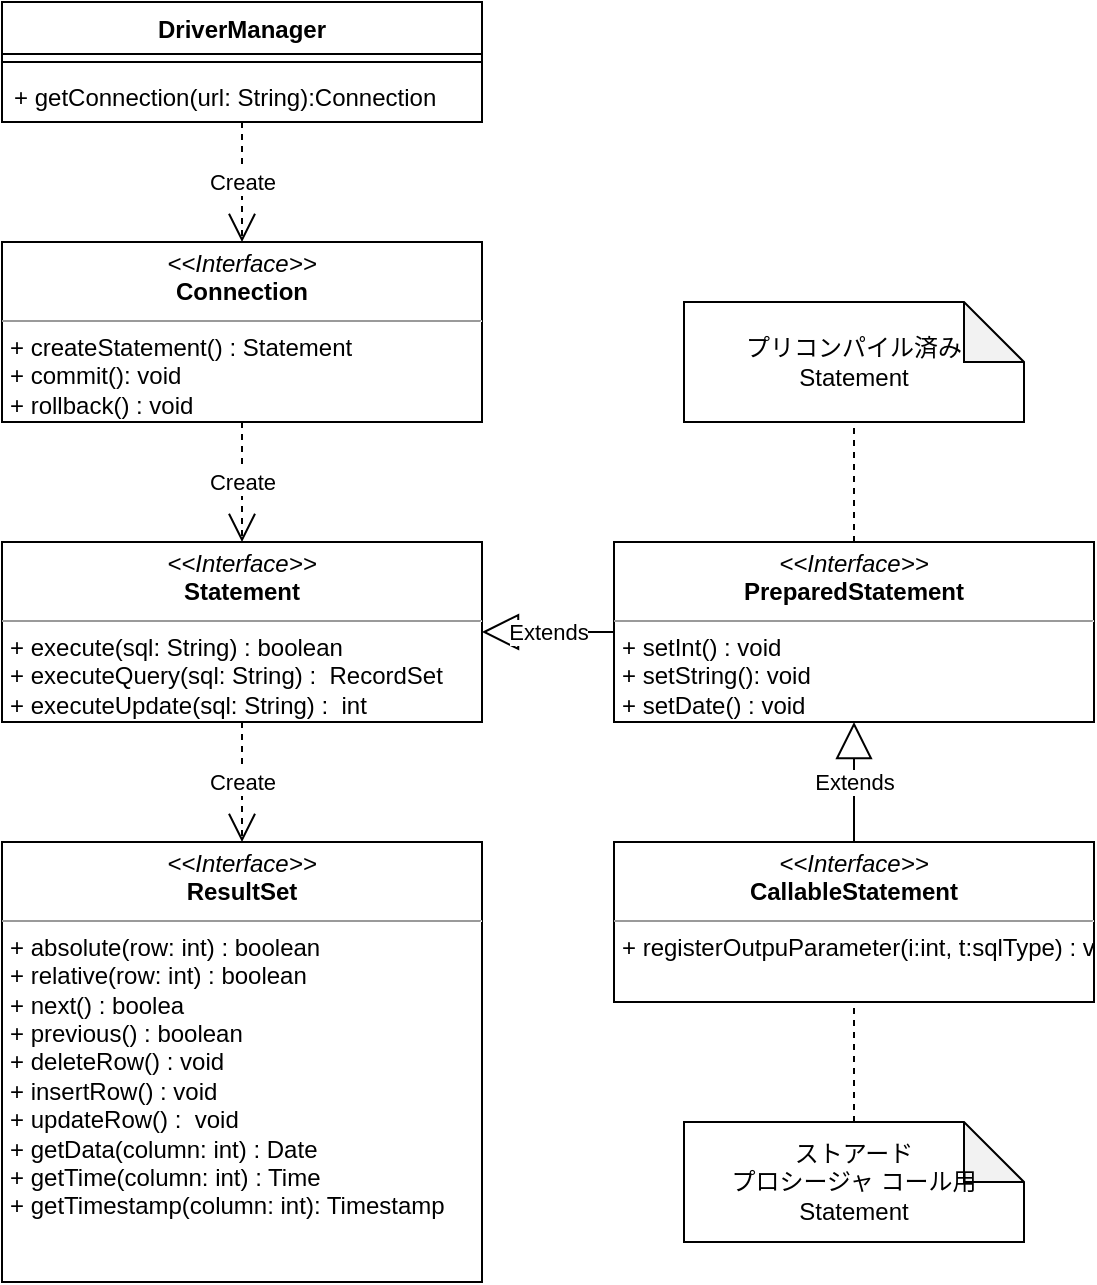 <mxfile version="14.6.13" type="device"><diagram id="C5RBs43oDa-KdzZeNtuy" name="Page-1"><mxGraphModel dx="1086" dy="1975" grid="1" gridSize="10" guides="1" tooltips="1" connect="1" arrows="1" fold="1" page="1" pageScale="1" pageWidth="827" pageHeight="1169" math="0" shadow="0"><root><mxCell id="WIyWlLk6GJQsqaUBKTNV-0"/><mxCell id="WIyWlLk6GJQsqaUBKTNV-1" parent="WIyWlLk6GJQsqaUBKTNV-0"/><mxCell id="vGc9YAC7ABcrmlLYxvqb-1" value="DriverManager" style="swimlane;fontStyle=1;align=center;verticalAlign=top;childLayout=stackLayout;horizontal=1;startSize=26;horizontalStack=0;resizeParent=1;resizeParentMax=0;resizeLast=0;collapsible=1;marginBottom=0;" parent="WIyWlLk6GJQsqaUBKTNV-1" vertex="1"><mxGeometry x="174" y="-1080" width="240" height="60" as="geometry"/></mxCell><mxCell id="vGc9YAC7ABcrmlLYxvqb-3" value="" style="line;strokeWidth=1;fillColor=none;align=left;verticalAlign=middle;spacingTop=-1;spacingLeft=3;spacingRight=3;rotatable=0;labelPosition=right;points=[];portConstraint=eastwest;" parent="vGc9YAC7ABcrmlLYxvqb-1" vertex="1"><mxGeometry y="26" width="240" height="8" as="geometry"/></mxCell><mxCell id="vGc9YAC7ABcrmlLYxvqb-4" value="+ getConnection(url: String):Connection&#10;" style="text;strokeColor=none;fillColor=none;align=left;verticalAlign=top;spacingLeft=4;spacingRight=4;overflow=hidden;rotatable=0;points=[[0,0.5],[1,0.5]];portConstraint=eastwest;" parent="vGc9YAC7ABcrmlLYxvqb-1" vertex="1"><mxGeometry y="34" width="240" height="26" as="geometry"/></mxCell><mxCell id="vGc9YAC7ABcrmlLYxvqb-14" value="&lt;p style=&quot;margin: 0px ; margin-top: 4px ; text-align: center&quot;&gt;&lt;i&gt;&amp;lt;&amp;lt;Interface&amp;gt;&amp;gt;&lt;/i&gt;&lt;br&gt;&lt;b&gt;Connection&lt;/b&gt;&lt;/p&gt;&lt;hr size=&quot;1&quot;&gt;&lt;p style=&quot;margin: 0px ; margin-left: 4px&quot;&gt;&lt;/p&gt;&lt;p style=&quot;margin: 0px ; margin-left: 4px&quot;&gt;+ createStatement() : Statement&lt;/p&gt;&lt;p style=&quot;margin: 0px ; margin-left: 4px&quot;&gt;+ commit(): void&lt;/p&gt;&lt;p style=&quot;margin: 0px ; margin-left: 4px&quot;&gt;+ rollback() : void&lt;/p&gt;" style="verticalAlign=top;align=left;overflow=fill;fontSize=12;fontFamily=Helvetica;html=1;" parent="WIyWlLk6GJQsqaUBKTNV-1" vertex="1"><mxGeometry x="174" y="-960" width="240" height="90" as="geometry"/></mxCell><mxCell id="vGc9YAC7ABcrmlLYxvqb-15" value="Create" style="endArrow=open;endSize=12;dashed=1;html=1;exitX=0.5;exitY=1;exitDx=0;exitDy=0;exitPerimeter=0;" parent="WIyWlLk6GJQsqaUBKTNV-1" source="vGc9YAC7ABcrmlLYxvqb-4" target="vGc9YAC7ABcrmlLYxvqb-14" edge="1"><mxGeometry width="160" relative="1" as="geometry"><mxPoint x="274" y="-830" as="sourcePoint"/><mxPoint x="434" y="-830" as="targetPoint"/></mxGeometry></mxCell><mxCell id="vGc9YAC7ABcrmlLYxvqb-16" value="&lt;p style=&quot;margin: 0px ; margin-top: 4px ; text-align: center&quot;&gt;&lt;i&gt;&amp;lt;&amp;lt;Interface&amp;gt;&amp;gt;&lt;/i&gt;&lt;br&gt;&lt;b&gt;Statement&lt;/b&gt;&lt;/p&gt;&lt;hr size=&quot;1&quot;&gt;&lt;p style=&quot;margin: 0px ; margin-left: 4px&quot;&gt;&lt;/p&gt;&lt;p style=&quot;margin: 0px ; margin-left: 4px&quot;&gt;+ execute(sql: String) : boolean&lt;/p&gt;&lt;p style=&quot;margin: 0px ; margin-left: 4px&quot;&gt;&lt;span&gt;+ executeQuery(sql: String) :&amp;nbsp; RecordSet&lt;/span&gt;&lt;/p&gt;&lt;p style=&quot;margin: 0px ; margin-left: 4px&quot;&gt;&lt;span&gt;+ executeUpdate(sql: String) :&amp;nbsp; int&lt;/span&gt;&lt;/p&gt;" style="verticalAlign=top;align=left;overflow=fill;fontSize=12;fontFamily=Helvetica;html=1;" parent="WIyWlLk6GJQsqaUBKTNV-1" vertex="1"><mxGeometry x="174" y="-810" width="240" height="90" as="geometry"/></mxCell><mxCell id="vGc9YAC7ABcrmlLYxvqb-17" value="Create" style="endArrow=open;endSize=12;dashed=1;html=1;exitX=0.5;exitY=1;exitDx=0;exitDy=0;" parent="WIyWlLk6GJQsqaUBKTNV-1" source="vGc9YAC7ABcrmlLYxvqb-14" target="vGc9YAC7ABcrmlLYxvqb-16" edge="1"><mxGeometry width="160" relative="1" as="geometry"><mxPoint x="304" y="-1010" as="sourcePoint"/><mxPoint x="304" y="-950" as="targetPoint"/></mxGeometry></mxCell><mxCell id="vGc9YAC7ABcrmlLYxvqb-18" value="&lt;p style=&quot;margin: 0px ; margin-top: 4px ; text-align: center&quot;&gt;&lt;i&gt;&amp;lt;&amp;lt;Interface&amp;gt;&amp;gt;&lt;/i&gt;&lt;br&gt;&lt;b&gt;ResultSet&lt;/b&gt;&lt;/p&gt;&lt;hr size=&quot;1&quot;&gt;&lt;p style=&quot;margin: 0px ; margin-left: 4px&quot;&gt;&lt;/p&gt;&lt;p style=&quot;margin: 0px ; margin-left: 4px&quot;&gt;+ absolute(row: int) : boolean&lt;/p&gt;&lt;p style=&quot;margin: 0px ; margin-left: 4px&quot;&gt;&lt;span&gt;+ relative(row: int) : boolean&lt;/span&gt;&lt;/p&gt;&lt;p style=&quot;margin: 0px ; margin-left: 4px&quot;&gt;&lt;span&gt;+ next() : boolea&lt;/span&gt;&lt;/p&gt;&lt;p style=&quot;margin: 0px ; margin-left: 4px&quot;&gt;&lt;span&gt;+ previous() : boolean&lt;/span&gt;&lt;/p&gt;&lt;p style=&quot;margin: 0px ; margin-left: 4px&quot;&gt;&lt;span&gt;+ deleteRow() : void&lt;/span&gt;&lt;/p&gt;&lt;p style=&quot;margin: 0px ; margin-left: 4px&quot;&gt;&lt;span&gt;+ insertRow() : void&lt;/span&gt;&lt;/p&gt;&lt;p style=&quot;margin: 0px ; margin-left: 4px&quot;&gt;&lt;span&gt;+ updateRow() :&amp;nbsp; void&lt;/span&gt;&lt;/p&gt;&lt;p style=&quot;margin: 0px ; margin-left: 4px&quot;&gt;&lt;span&gt;+ getData(column: int) : Date&lt;/span&gt;&lt;/p&gt;&lt;p style=&quot;margin: 0px ; margin-left: 4px&quot;&gt;&lt;span&gt;+ getTime(column: int) : Time&lt;/span&gt;&lt;/p&gt;&lt;p style=&quot;margin: 0px ; margin-left: 4px&quot;&gt;&lt;span&gt;+ getTimestamp(column: int): Timestamp&lt;/span&gt;&lt;/p&gt;&lt;p style=&quot;margin: 0px ; margin-left: 4px&quot;&gt;&lt;span&gt;&lt;br&gt;&lt;/span&gt;&lt;/p&gt;&lt;p style=&quot;margin: 0px ; margin-left: 4px&quot;&gt;&lt;span&gt;&lt;br&gt;&lt;/span&gt;&lt;/p&gt;&lt;p style=&quot;margin: 0px ; margin-left: 4px&quot;&gt;&lt;br&gt;&lt;/p&gt;" style="verticalAlign=top;align=left;overflow=fill;fontSize=12;fontFamily=Helvetica;html=1;" parent="WIyWlLk6GJQsqaUBKTNV-1" vertex="1"><mxGeometry x="174" y="-660" width="240" height="220" as="geometry"/></mxCell><mxCell id="vGc9YAC7ABcrmlLYxvqb-19" value="Create" style="endArrow=open;endSize=12;dashed=1;html=1;exitX=0.5;exitY=1;exitDx=0;exitDy=0;entryX=0.5;entryY=0;entryDx=0;entryDy=0;" parent="WIyWlLk6GJQsqaUBKTNV-1" source="vGc9YAC7ABcrmlLYxvqb-16" target="vGc9YAC7ABcrmlLYxvqb-18" edge="1"><mxGeometry width="160" relative="1" as="geometry"><mxPoint x="304" y="-860" as="sourcePoint"/><mxPoint x="304" y="-800" as="targetPoint"/></mxGeometry></mxCell><mxCell id="a_M8wnwP_7cBdw4bLl5g-0" value="&lt;p style=&quot;margin: 0px ; margin-top: 4px ; text-align: center&quot;&gt;&lt;i&gt;&amp;lt;&amp;lt;Interface&amp;gt;&amp;gt;&lt;/i&gt;&lt;br&gt;&lt;b&gt;PreparedStatement&lt;/b&gt;&lt;/p&gt;&lt;hr size=&quot;1&quot;&gt;&lt;p style=&quot;margin: 0px ; margin-left: 4px&quot;&gt;&lt;/p&gt;&lt;p style=&quot;margin: 0px ; margin-left: 4px&quot;&gt;+ setInt() : void&lt;/p&gt;&lt;p style=&quot;margin: 0px ; margin-left: 4px&quot;&gt;+ setString(): void&lt;/p&gt;&lt;p style=&quot;margin: 0px ; margin-left: 4px&quot;&gt;+ setDate() : void&lt;/p&gt;" style="verticalAlign=top;align=left;overflow=fill;fontSize=12;fontFamily=Helvetica;html=1;" vertex="1" parent="WIyWlLk6GJQsqaUBKTNV-1"><mxGeometry x="480" y="-810" width="240" height="90" as="geometry"/></mxCell><mxCell id="a_M8wnwP_7cBdw4bLl5g-1" value="&lt;p style=&quot;margin: 0px ; margin-top: 4px ; text-align: center&quot;&gt;&lt;i&gt;&amp;lt;&amp;lt;Interface&amp;gt;&amp;gt;&lt;/i&gt;&lt;br&gt;&lt;b&gt;CallableStatement&lt;/b&gt;&lt;/p&gt;&lt;hr size=&quot;1&quot;&gt;&lt;p style=&quot;margin: 0px ; margin-left: 4px&quot;&gt;&lt;/p&gt;&lt;p style=&quot;margin: 0px ; margin-left: 4px&quot;&gt;+ registerOutpuParameter(i:int, t:sqlType) : void&lt;/p&gt;&lt;p style=&quot;margin: 0px ; margin-left: 4px&quot;&gt;&lt;br&gt;&lt;/p&gt;" style="verticalAlign=top;align=left;overflow=fill;fontSize=12;fontFamily=Helvetica;html=1;" vertex="1" parent="WIyWlLk6GJQsqaUBKTNV-1"><mxGeometry x="480" y="-660" width="240" height="80" as="geometry"/></mxCell><mxCell id="a_M8wnwP_7cBdw4bLl5g-2" value="Extends" style="endArrow=block;endSize=16;endFill=0;html=1;entryX=0.5;entryY=1;entryDx=0;entryDy=0;exitX=0.5;exitY=0;exitDx=0;exitDy=0;" edge="1" parent="WIyWlLk6GJQsqaUBKTNV-1" source="a_M8wnwP_7cBdw4bLl5g-1" target="a_M8wnwP_7cBdw4bLl5g-0"><mxGeometry width="160" relative="1" as="geometry"><mxPoint x="330" y="-760" as="sourcePoint"/><mxPoint x="490" y="-760" as="targetPoint"/></mxGeometry></mxCell><mxCell id="a_M8wnwP_7cBdw4bLl5g-3" value="Extends" style="endArrow=block;endSize=16;endFill=0;html=1;entryX=1;entryY=0.5;entryDx=0;entryDy=0;" edge="1" parent="WIyWlLk6GJQsqaUBKTNV-1" source="a_M8wnwP_7cBdw4bLl5g-0" target="vGc9YAC7ABcrmlLYxvqb-16"><mxGeometry width="160" relative="1" as="geometry"><mxPoint x="610" y="-650" as="sourcePoint"/><mxPoint x="610" y="-710" as="targetPoint"/></mxGeometry></mxCell><mxCell id="a_M8wnwP_7cBdw4bLl5g-4" value="プリコンパイル済み&lt;br&gt;Statement" style="shape=note;whiteSpace=wrap;html=1;backgroundOutline=1;darkOpacity=0.05;" vertex="1" parent="WIyWlLk6GJQsqaUBKTNV-1"><mxGeometry x="515" y="-930" width="170" height="60" as="geometry"/></mxCell><mxCell id="a_M8wnwP_7cBdw4bLl5g-6" value="ストアード&lt;br&gt;プロシージャ コール用&lt;br&gt;Statement" style="shape=note;whiteSpace=wrap;html=1;backgroundOutline=1;darkOpacity=0.05;" vertex="1" parent="WIyWlLk6GJQsqaUBKTNV-1"><mxGeometry x="515" y="-520" width="170" height="60" as="geometry"/></mxCell><mxCell id="a_M8wnwP_7cBdw4bLl5g-9" value="" style="endArrow=none;dashed=1;html=1;" edge="1" parent="WIyWlLk6GJQsqaUBKTNV-1" source="a_M8wnwP_7cBdw4bLl5g-6"><mxGeometry width="50" height="50" relative="1" as="geometry"><mxPoint x="390" y="-760" as="sourcePoint"/><mxPoint x="600" y="-580" as="targetPoint"/></mxGeometry></mxCell><mxCell id="a_M8wnwP_7cBdw4bLl5g-10" value="" style="endArrow=none;dashed=1;html=1;entryX=0.5;entryY=1;entryDx=0;entryDy=0;entryPerimeter=0;" edge="1" parent="WIyWlLk6GJQsqaUBKTNV-1" source="a_M8wnwP_7cBdw4bLl5g-0" target="a_M8wnwP_7cBdw4bLl5g-4"><mxGeometry width="50" height="50" relative="1" as="geometry"><mxPoint x="610" y="-510" as="sourcePoint"/><mxPoint x="610" y="-570" as="targetPoint"/></mxGeometry></mxCell></root></mxGraphModel></diagram></mxfile>